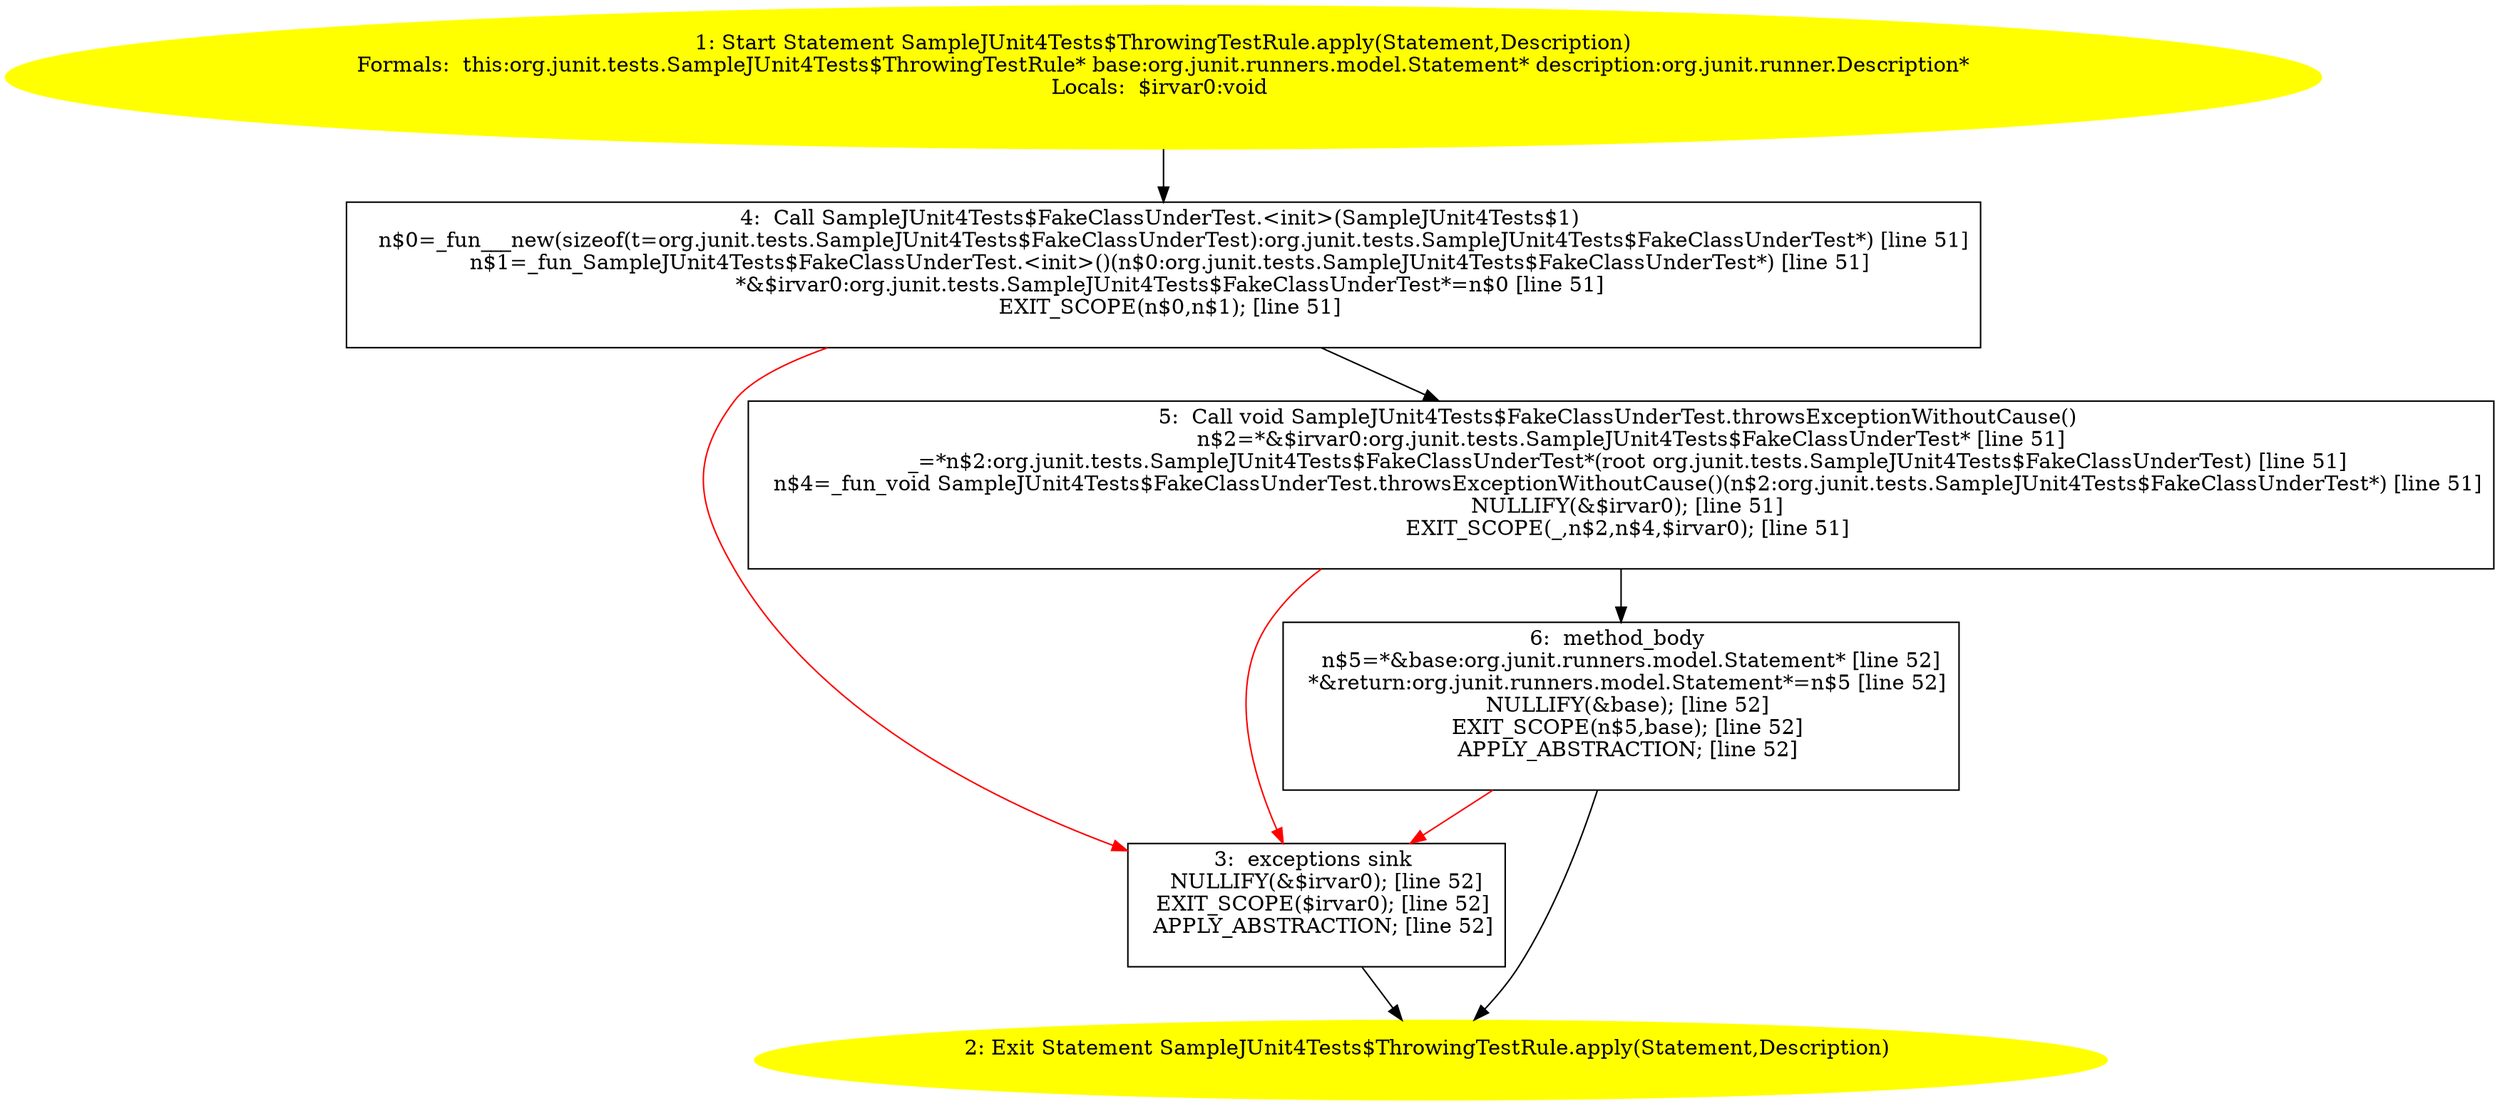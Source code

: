 /* @generated */
digraph cfg {
"org.junit.tests.SampleJUnit4Tests$ThrowingTestRule.apply(org.junit.runners.model.Statement,org.junit.5dccaa656f56d7548c04e4c91b34fd5a_1" [label="1: Start Statement SampleJUnit4Tests$ThrowingTestRule.apply(Statement,Description)\nFormals:  this:org.junit.tests.SampleJUnit4Tests$ThrowingTestRule* base:org.junit.runners.model.Statement* description:org.junit.runner.Description*\nLocals:  $irvar0:void \n  " color=yellow style=filled]
	

	 "org.junit.tests.SampleJUnit4Tests$ThrowingTestRule.apply(org.junit.runners.model.Statement,org.junit.5dccaa656f56d7548c04e4c91b34fd5a_1" -> "org.junit.tests.SampleJUnit4Tests$ThrowingTestRule.apply(org.junit.runners.model.Statement,org.junit.5dccaa656f56d7548c04e4c91b34fd5a_4" ;
"org.junit.tests.SampleJUnit4Tests$ThrowingTestRule.apply(org.junit.runners.model.Statement,org.junit.5dccaa656f56d7548c04e4c91b34fd5a_2" [label="2: Exit Statement SampleJUnit4Tests$ThrowingTestRule.apply(Statement,Description) \n  " color=yellow style=filled]
	

"org.junit.tests.SampleJUnit4Tests$ThrowingTestRule.apply(org.junit.runners.model.Statement,org.junit.5dccaa656f56d7548c04e4c91b34fd5a_3" [label="3:  exceptions sink \n   NULLIFY(&$irvar0); [line 52]\n  EXIT_SCOPE($irvar0); [line 52]\n  APPLY_ABSTRACTION; [line 52]\n " shape="box"]
	

	 "org.junit.tests.SampleJUnit4Tests$ThrowingTestRule.apply(org.junit.runners.model.Statement,org.junit.5dccaa656f56d7548c04e4c91b34fd5a_3" -> "org.junit.tests.SampleJUnit4Tests$ThrowingTestRule.apply(org.junit.runners.model.Statement,org.junit.5dccaa656f56d7548c04e4c91b34fd5a_2" ;
"org.junit.tests.SampleJUnit4Tests$ThrowingTestRule.apply(org.junit.runners.model.Statement,org.junit.5dccaa656f56d7548c04e4c91b34fd5a_4" [label="4:  Call SampleJUnit4Tests$FakeClassUnderTest.<init>(SampleJUnit4Tests$1) \n   n$0=_fun___new(sizeof(t=org.junit.tests.SampleJUnit4Tests$FakeClassUnderTest):org.junit.tests.SampleJUnit4Tests$FakeClassUnderTest*) [line 51]\n  n$1=_fun_SampleJUnit4Tests$FakeClassUnderTest.<init>()(n$0:org.junit.tests.SampleJUnit4Tests$FakeClassUnderTest*) [line 51]\n  *&$irvar0:org.junit.tests.SampleJUnit4Tests$FakeClassUnderTest*=n$0 [line 51]\n  EXIT_SCOPE(n$0,n$1); [line 51]\n " shape="box"]
	

	 "org.junit.tests.SampleJUnit4Tests$ThrowingTestRule.apply(org.junit.runners.model.Statement,org.junit.5dccaa656f56d7548c04e4c91b34fd5a_4" -> "org.junit.tests.SampleJUnit4Tests$ThrowingTestRule.apply(org.junit.runners.model.Statement,org.junit.5dccaa656f56d7548c04e4c91b34fd5a_5" ;
	 "org.junit.tests.SampleJUnit4Tests$ThrowingTestRule.apply(org.junit.runners.model.Statement,org.junit.5dccaa656f56d7548c04e4c91b34fd5a_4" -> "org.junit.tests.SampleJUnit4Tests$ThrowingTestRule.apply(org.junit.runners.model.Statement,org.junit.5dccaa656f56d7548c04e4c91b34fd5a_3" [color="red" ];
"org.junit.tests.SampleJUnit4Tests$ThrowingTestRule.apply(org.junit.runners.model.Statement,org.junit.5dccaa656f56d7548c04e4c91b34fd5a_5" [label="5:  Call void SampleJUnit4Tests$FakeClassUnderTest.throwsExceptionWithoutCause() \n   n$2=*&$irvar0:org.junit.tests.SampleJUnit4Tests$FakeClassUnderTest* [line 51]\n  _=*n$2:org.junit.tests.SampleJUnit4Tests$FakeClassUnderTest*(root org.junit.tests.SampleJUnit4Tests$FakeClassUnderTest) [line 51]\n  n$4=_fun_void SampleJUnit4Tests$FakeClassUnderTest.throwsExceptionWithoutCause()(n$2:org.junit.tests.SampleJUnit4Tests$FakeClassUnderTest*) [line 51]\n  NULLIFY(&$irvar0); [line 51]\n  EXIT_SCOPE(_,n$2,n$4,$irvar0); [line 51]\n " shape="box"]
	

	 "org.junit.tests.SampleJUnit4Tests$ThrowingTestRule.apply(org.junit.runners.model.Statement,org.junit.5dccaa656f56d7548c04e4c91b34fd5a_5" -> "org.junit.tests.SampleJUnit4Tests$ThrowingTestRule.apply(org.junit.runners.model.Statement,org.junit.5dccaa656f56d7548c04e4c91b34fd5a_6" ;
	 "org.junit.tests.SampleJUnit4Tests$ThrowingTestRule.apply(org.junit.runners.model.Statement,org.junit.5dccaa656f56d7548c04e4c91b34fd5a_5" -> "org.junit.tests.SampleJUnit4Tests$ThrowingTestRule.apply(org.junit.runners.model.Statement,org.junit.5dccaa656f56d7548c04e4c91b34fd5a_3" [color="red" ];
"org.junit.tests.SampleJUnit4Tests$ThrowingTestRule.apply(org.junit.runners.model.Statement,org.junit.5dccaa656f56d7548c04e4c91b34fd5a_6" [label="6:  method_body \n   n$5=*&base:org.junit.runners.model.Statement* [line 52]\n  *&return:org.junit.runners.model.Statement*=n$5 [line 52]\n  NULLIFY(&base); [line 52]\n  EXIT_SCOPE(n$5,base); [line 52]\n  APPLY_ABSTRACTION; [line 52]\n " shape="box"]
	

	 "org.junit.tests.SampleJUnit4Tests$ThrowingTestRule.apply(org.junit.runners.model.Statement,org.junit.5dccaa656f56d7548c04e4c91b34fd5a_6" -> "org.junit.tests.SampleJUnit4Tests$ThrowingTestRule.apply(org.junit.runners.model.Statement,org.junit.5dccaa656f56d7548c04e4c91b34fd5a_2" ;
	 "org.junit.tests.SampleJUnit4Tests$ThrowingTestRule.apply(org.junit.runners.model.Statement,org.junit.5dccaa656f56d7548c04e4c91b34fd5a_6" -> "org.junit.tests.SampleJUnit4Tests$ThrowingTestRule.apply(org.junit.runners.model.Statement,org.junit.5dccaa656f56d7548c04e4c91b34fd5a_3" [color="red" ];
}
